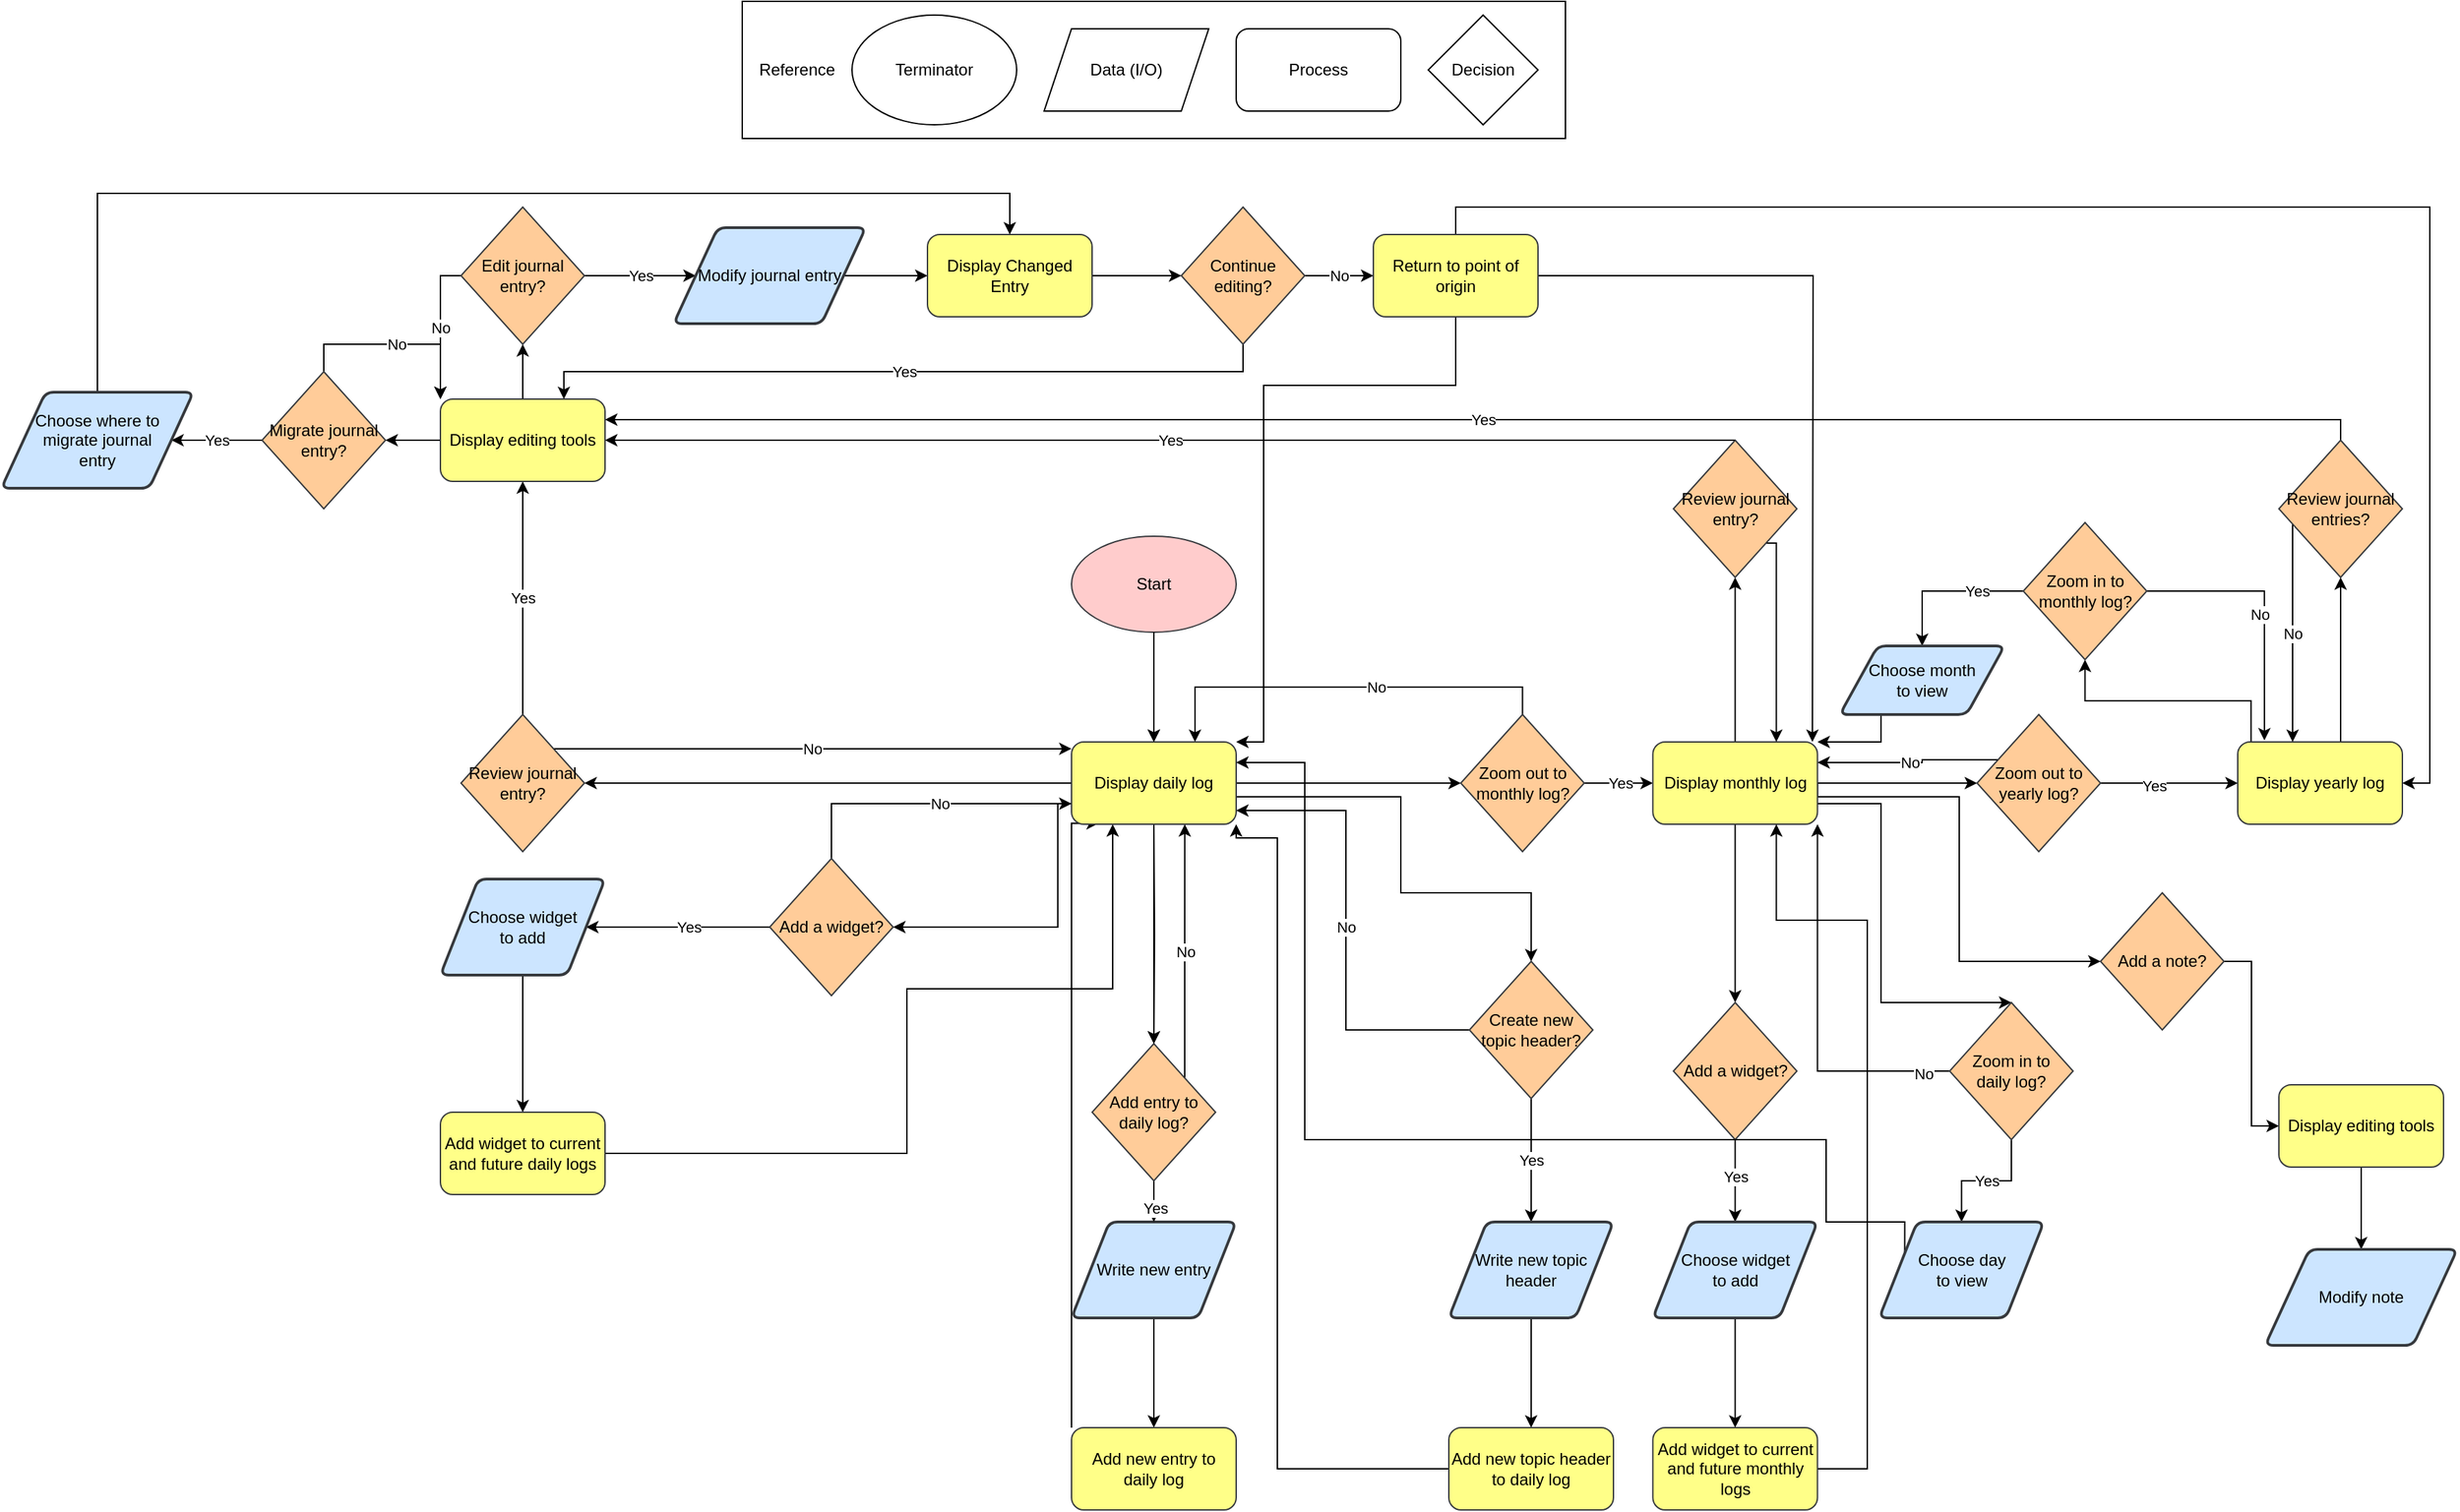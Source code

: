 <mxfile>
    <diagram id="12sIvoSmyxkxqzaTjJhF" name="Page-1">
        <mxGraphModel dx="1693" dy="1851" grid="1" gridSize="10" guides="1" tooltips="1" connect="1" arrows="1" fold="1" page="1" pageScale="1" pageWidth="850" pageHeight="1100" math="0" shadow="0">
            <root>
                <mxCell id="0"/>
                <mxCell id="1" parent="0"/>
                <mxCell id="xuF2Cl6RVwX-34ZgVzxi-31" style="edgeStyle=orthogonalEdgeStyle;rounded=0;orthogonalLoop=1;jettySize=auto;html=1;exitX=1;exitY=0.5;exitDx=0;exitDy=0;" edge="1" parent="1" source="29" target="xuF2Cl6RVwX-34ZgVzxi-30">
                    <mxGeometry relative="1" as="geometry"/>
                </mxCell>
                <mxCell id="18" value="" style="rounded=0;whiteSpace=wrap;html=1;" parent="1" vertex="1">
                    <mxGeometry x="20" y="-290" width="600" height="100" as="geometry"/>
                </mxCell>
                <mxCell id="7" value="Terminator" style="ellipse;whiteSpace=wrap;html=1;" parent="1" vertex="1">
                    <mxGeometry x="100" y="-280" width="120" height="80" as="geometry"/>
                </mxCell>
                <mxCell id="xuF2Cl6RVwX-34ZgVzxi-52" style="edgeStyle=orthogonalEdgeStyle;rounded=0;orthogonalLoop=1;jettySize=auto;html=1;exitX=0.5;exitY=1;exitDx=0;exitDy=0;entryX=0.5;entryY=0;entryDx=0;entryDy=0;" edge="1" parent="1" source="3" target="xuF2Cl6RVwX-34ZgVzxi-49">
                    <mxGeometry relative="1" as="geometry"/>
                </mxCell>
                <mxCell id="3" value="&lt;font color=&quot;#000000&quot;&gt;Write new entry&lt;/font&gt;" style="shape=parallelogram;html=1;strokeWidth=2;perimeter=parallelogramPerimeter;whiteSpace=wrap;rounded=1;arcSize=12;size=0.23;fillColor=#cce5ff;strokeColor=#36393d;" parent="1" vertex="1">
                    <mxGeometry x="260" y="600" width="120" height="70" as="geometry"/>
                </mxCell>
                <mxCell id="8" value="Decision" style="rhombus;whiteSpace=wrap;html=1;" parent="1" vertex="1">
                    <mxGeometry x="520" y="-280" width="80" height="80" as="geometry"/>
                </mxCell>
                <mxCell id="9" value="Data (I/O)" style="shape=parallelogram;perimeter=parallelogramPerimeter;whiteSpace=wrap;html=1;fixedSize=1;" parent="1" vertex="1">
                    <mxGeometry x="240" y="-270" width="120" height="60" as="geometry"/>
                </mxCell>
                <mxCell id="10" value="Process" style="rounded=1;whiteSpace=wrap;html=1;" parent="1" vertex="1">
                    <mxGeometry x="380" y="-270" width="120" height="60" as="geometry"/>
                </mxCell>
                <mxCell id="11" style="edgeStyle=orthogonalEdgeStyle;rounded=0;orthogonalLoop=1;jettySize=auto;html=1;" edge="1" parent="1" source="23">
                    <mxGeometry relative="1" as="geometry">
                        <mxPoint x="320" y="250" as="targetPoint"/>
                    </mxGeometry>
                </mxCell>
                <mxCell id="12" value="&lt;font color=&quot;#000000&quot;&gt;Start&lt;/font&gt;" style="ellipse;whiteSpace=wrap;html=1;fillColor=#ffcccc;strokeColor=#36393d;" parent="1" vertex="1">
                    <mxGeometry x="260" y="100" width="120" height="70" as="geometry"/>
                </mxCell>
                <mxCell id="16" style="edgeStyle=orthogonalEdgeStyle;rounded=0;orthogonalLoop=1;jettySize=auto;html=1;exitX=0.5;exitY=1;exitDx=0;exitDy=0;entryX=0.5;entryY=0;entryDx=0;entryDy=0;" edge="1" parent="1" target="15">
                    <mxGeometry relative="1" as="geometry">
                        <mxPoint x="320" y="310" as="sourcePoint"/>
                    </mxGeometry>
                </mxCell>
                <mxCell id="xuF2Cl6RVwX-34ZgVzxi-63" style="edgeStyle=orthogonalEdgeStyle;rounded=0;orthogonalLoop=1;jettySize=auto;html=1;exitX=0.5;exitY=1;exitDx=0;exitDy=0;" edge="1" parent="1" source="15" target="3">
                    <mxGeometry relative="1" as="geometry"/>
                </mxCell>
                <mxCell id="49" value="Yes&lt;br&gt;" style="edgeLabel;html=1;align=center;verticalAlign=middle;resizable=0;points=[];" vertex="1" connectable="0" parent="xuF2Cl6RVwX-34ZgVzxi-63">
                    <mxGeometry x="-0.222" y="1" relative="1" as="geometry">
                        <mxPoint as="offset"/>
                    </mxGeometry>
                </mxCell>
                <mxCell id="xuF2Cl6RVwX-34ZgVzxi-66" value="No" style="edgeStyle=orthogonalEdgeStyle;rounded=0;orthogonalLoop=1;jettySize=auto;html=1;exitX=1;exitY=0;exitDx=0;exitDy=0;entryX=0.688;entryY=1;entryDx=0;entryDy=0;entryPerimeter=0;" edge="1" parent="1" source="15" target="23">
                    <mxGeometry relative="1" as="geometry"/>
                </mxCell>
                <mxCell id="15" value="&lt;font color=&quot;#000000&quot;&gt;Add entry to daily log?&lt;/font&gt;" style="rhombus;whiteSpace=wrap;html=1;fillColor=#ffcc99;strokeColor=#36393d;" parent="1" vertex="1">
                    <mxGeometry x="275" y="470" width="90" height="100" as="geometry"/>
                </mxCell>
                <mxCell id="19" value="Reference" style="text;html=1;strokeColor=none;fillColor=none;align=center;verticalAlign=middle;whiteSpace=wrap;rounded=0;" parent="1" vertex="1">
                    <mxGeometry x="40" y="-250" width="40" height="20" as="geometry"/>
                </mxCell>
                <mxCell id="28" value="" style="edgeStyle=orthogonalEdgeStyle;rounded=0;orthogonalLoop=1;jettySize=auto;html=1;" edge="1" parent="1" source="23" target="25">
                    <mxGeometry relative="1" as="geometry"/>
                </mxCell>
                <mxCell id="b-VRX1F4L7UZpkkjik6f-28" style="edgeStyle=orthogonalEdgeStyle;rounded=0;orthogonalLoop=1;jettySize=auto;html=1;entryX=0.5;entryY=0;entryDx=0;entryDy=0;" edge="1" parent="1" target="24">
                    <mxGeometry relative="1" as="geometry">
                        <mxPoint x="380" y="290" as="sourcePoint"/>
                        <Array as="points">
                            <mxPoint x="500" y="290"/>
                            <mxPoint x="500" y="360"/>
                            <mxPoint x="595" y="360"/>
                        </Array>
                    </mxGeometry>
                </mxCell>
                <mxCell id="b-VRX1F4L7UZpkkjik6f-30" style="edgeStyle=orthogonalEdgeStyle;rounded=0;orthogonalLoop=1;jettySize=auto;html=1;exitX=0;exitY=0.75;exitDx=0;exitDy=0;entryX=1;entryY=0.5;entryDx=0;entryDy=0;" edge="1" parent="1" source="23" target="b-VRX1F4L7UZpkkjik6f-29">
                    <mxGeometry relative="1" as="geometry">
                        <Array as="points">
                            <mxPoint x="250" y="295"/>
                            <mxPoint x="250" y="385"/>
                        </Array>
                    </mxGeometry>
                </mxCell>
                <mxCell id="xuF2Cl6RVwX-34ZgVzxi-38" style="edgeStyle=orthogonalEdgeStyle;rounded=0;orthogonalLoop=1;jettySize=auto;html=1;exitX=0;exitY=0.5;exitDx=0;exitDy=0;entryX=1;entryY=0.5;entryDx=0;entryDy=0;" edge="1" parent="1" source="23" target="xuF2Cl6RVwX-34ZgVzxi-37">
                    <mxGeometry relative="1" as="geometry"/>
                </mxCell>
                <mxCell id="xuF2Cl6RVwX-34ZgVzxi-48" value="Yes" style="edgeStyle=orthogonalEdgeStyle;rounded=0;orthogonalLoop=1;jettySize=auto;html=1;exitX=0.5;exitY=1;exitDx=0;exitDy=0;entryX=0.5;entryY=0;entryDx=0;entryDy=0;" edge="1" parent="1" source="24" target="xuF2Cl6RVwX-34ZgVzxi-47">
                    <mxGeometry relative="1" as="geometry"/>
                </mxCell>
                <mxCell id="xuF2Cl6RVwX-34ZgVzxi-64" value="No" style="edgeStyle=orthogonalEdgeStyle;rounded=0;orthogonalLoop=1;jettySize=auto;html=1;exitX=0;exitY=0.5;exitDx=0;exitDy=0;" edge="1" parent="1" source="24">
                    <mxGeometry relative="1" as="geometry">
                        <Array as="points">
                            <mxPoint x="460" y="460"/>
                            <mxPoint x="460" y="300"/>
                        </Array>
                        <mxPoint x="380" y="300" as="targetPoint"/>
                    </mxGeometry>
                </mxCell>
                <mxCell id="24" value="&lt;font color=&quot;#000000&quot;&gt;Create new topic header?&lt;/font&gt;" style="rhombus;whiteSpace=wrap;html=1;fillColor=#ffcc99;strokeColor=#36393d;" vertex="1" parent="1">
                    <mxGeometry x="550" y="410" width="90" height="100" as="geometry"/>
                </mxCell>
                <mxCell id="30" style="edgeStyle=orthogonalEdgeStyle;rounded=0;orthogonalLoop=1;jettySize=auto;html=1;exitX=1;exitY=0.5;exitDx=0;exitDy=0;entryX=0;entryY=0.5;entryDx=0;entryDy=0;" edge="1" parent="1" source="25" target="29">
                    <mxGeometry relative="1" as="geometry"/>
                </mxCell>
                <mxCell id="31" value="Yes" style="edgeLabel;html=1;align=center;verticalAlign=middle;resizable=0;points=[];" connectable="0" vertex="1" parent="30">
                    <mxGeometry x="0.031" relative="1" as="geometry">
                        <mxPoint as="offset"/>
                    </mxGeometry>
                </mxCell>
                <mxCell id="32" style="edgeStyle=orthogonalEdgeStyle;rounded=0;orthogonalLoop=1;jettySize=auto;html=1;exitX=0.5;exitY=0;exitDx=0;exitDy=0;entryX=0.75;entryY=0;entryDx=0;entryDy=0;" edge="1" parent="1" source="25" target="23">
                    <mxGeometry relative="1" as="geometry"/>
                </mxCell>
                <mxCell id="33" value="No" style="edgeLabel;html=1;align=center;verticalAlign=middle;resizable=0;points=[];" connectable="0" vertex="1" parent="32">
                    <mxGeometry x="-0.161" relative="1" as="geometry">
                        <mxPoint x="-1" as="offset"/>
                    </mxGeometry>
                </mxCell>
                <mxCell id="25" value="&lt;font color=&quot;#000000&quot;&gt;Zoom out to monthly log?&lt;/font&gt;" style="rhombus;whiteSpace=wrap;html=1;fillColor=#ffcc99;strokeColor=#36393d;" vertex="1" parent="1">
                    <mxGeometry x="543.7" y="230" width="90" height="100" as="geometry"/>
                </mxCell>
                <mxCell id="38" style="edgeStyle=orthogonalEdgeStyle;rounded=0;orthogonalLoop=1;jettySize=auto;html=1;exitX=0;exitY=0.5;exitDx=0;exitDy=0;entryX=1;entryY=0.5;entryDx=0;entryDy=0;" edge="1" parent="1" source="b-VRX1F4L7UZpkkjik6f-29" target="36">
                    <mxGeometry relative="1" as="geometry"/>
                </mxCell>
                <mxCell id="39" value="Yes" style="edgeLabel;html=1;align=center;verticalAlign=middle;resizable=0;points=[];" connectable="0" vertex="1" parent="38">
                    <mxGeometry x="-0.11" relative="1" as="geometry">
                        <mxPoint as="offset"/>
                    </mxGeometry>
                </mxCell>
                <mxCell id="60" style="edgeStyle=orthogonalEdgeStyle;rounded=0;orthogonalLoop=1;jettySize=auto;html=1;exitX=0.5;exitY=0;exitDx=0;exitDy=0;entryX=0;entryY=0.75;entryDx=0;entryDy=0;" edge="1" parent="1" source="b-VRX1F4L7UZpkkjik6f-29" target="23">
                    <mxGeometry relative="1" as="geometry"/>
                </mxCell>
                <mxCell id="61" value="No" style="edgeLabel;html=1;align=center;verticalAlign=middle;resizable=0;points=[];" vertex="1" connectable="0" parent="60">
                    <mxGeometry x="0.103" relative="1" as="geometry">
                        <mxPoint as="offset"/>
                    </mxGeometry>
                </mxCell>
                <mxCell id="b-VRX1F4L7UZpkkjik6f-29" value="&lt;font color=&quot;#000000&quot;&gt;Add a widget?&lt;/font&gt;" style="rhombus;whiteSpace=wrap;html=1;fillColor=#ffcc99;strokeColor=#36393d;" vertex="1" parent="1">
                    <mxGeometry x="40" y="335" width="90" height="100" as="geometry"/>
                </mxCell>
                <mxCell id="xuF2Cl6RVwX-34ZgVzxi-42" style="edgeStyle=orthogonalEdgeStyle;rounded=0;orthogonalLoop=1;jettySize=auto;html=1;exitX=0.5;exitY=0;exitDx=0;exitDy=0;entryX=0.5;entryY=1;entryDx=0;entryDy=0;" edge="1" parent="1" source="29" target="xuF2Cl6RVwX-34ZgVzxi-40">
                    <mxGeometry relative="1" as="geometry"/>
                </mxCell>
                <mxCell id="47" style="edgeStyle=orthogonalEdgeStyle;rounded=0;orthogonalLoop=1;jettySize=auto;html=1;exitX=0.5;exitY=1;exitDx=0;exitDy=0;entryX=0.5;entryY=0;entryDx=0;entryDy=0;" edge="1" parent="1" source="29" target="35">
                    <mxGeometry relative="1" as="geometry">
                        <mxPoint x="744" y="380" as="targetPoint"/>
                    </mxGeometry>
                </mxCell>
                <mxCell id="65" style="edgeStyle=orthogonalEdgeStyle;rounded=0;orthogonalLoop=1;jettySize=auto;html=1;exitX=1;exitY=0.75;exitDx=0;exitDy=0;entryX=0.5;entryY=0;entryDx=0;entryDy=0;" edge="1" parent="1" source="29" target="62">
                    <mxGeometry relative="1" as="geometry">
                        <Array as="points">
                            <mxPoint x="850" y="295"/>
                            <mxPoint x="850" y="440"/>
                        </Array>
                    </mxGeometry>
                </mxCell>
                <mxCell id="96" style="edgeStyle=orthogonalEdgeStyle;rounded=0;orthogonalLoop=1;jettySize=auto;html=1;exitX=1;exitY=0.5;exitDx=0;exitDy=0;entryX=0;entryY=0.5;entryDx=0;entryDy=0;" edge="1" parent="1" source="29" target="83">
                    <mxGeometry relative="1" as="geometry">
                        <Array as="points">
                            <mxPoint x="804" y="290"/>
                            <mxPoint x="907" y="290"/>
                            <mxPoint x="907" y="410"/>
                        </Array>
                    </mxGeometry>
                </mxCell>
                <mxCell id="29" value="&lt;font color=&quot;#000000&quot;&gt;Display monthly log&lt;/font&gt;" style="rounded=1;whiteSpace=wrap;html=1;fillColor=#ffff88;strokeColor=#36393d;" vertex="1" parent="1">
                    <mxGeometry x="683.7" y="250" width="120" height="60" as="geometry"/>
                </mxCell>
                <mxCell id="xuF2Cl6RVwX-34ZgVzxi-35" style="edgeStyle=orthogonalEdgeStyle;rounded=0;orthogonalLoop=1;jettySize=auto;html=1;exitX=1;exitY=0.5;exitDx=0;exitDy=0;entryX=0;entryY=0.5;entryDx=0;entryDy=0;" edge="1" parent="1" source="xuF2Cl6RVwX-34ZgVzxi-30" target="xuF2Cl6RVwX-34ZgVzxi-34">
                    <mxGeometry relative="1" as="geometry"/>
                </mxCell>
                <mxCell id="e8EeTmzmB6OlvERt6XHt-45" value="Yes" style="edgeLabel;html=1;align=center;verticalAlign=middle;resizable=0;points=[];" connectable="0" vertex="1" parent="xuF2Cl6RVwX-34ZgVzxi-35">
                    <mxGeometry x="-0.222" y="-2" relative="1" as="geometry">
                        <mxPoint as="offset"/>
                    </mxGeometry>
                </mxCell>
                <mxCell id="34" value="No" style="edgeStyle=orthogonalEdgeStyle;rounded=0;orthogonalLoop=1;jettySize=auto;html=1;exitX=0.176;exitY=0.33;exitDx=0;exitDy=0;entryX=1;entryY=0.25;entryDx=0;entryDy=0;exitPerimeter=0;" edge="1" parent="1" source="xuF2Cl6RVwX-34ZgVzxi-30" target="29">
                    <mxGeometry relative="1" as="geometry">
                        <Array as="points">
                            <mxPoint x="880" y="265"/>
                        </Array>
                    </mxGeometry>
                </mxCell>
                <mxCell id="xuF2Cl6RVwX-34ZgVzxi-30" value="&lt;font color=&quot;#000000&quot;&gt;Zoom out to yearly log?&lt;/font&gt;" style="rhombus;whiteSpace=wrap;html=1;fillColor=#ffcc99;strokeColor=#36393d;" vertex="1" parent="1">
                    <mxGeometry x="920.0" y="230" width="90" height="100" as="geometry"/>
                </mxCell>
                <mxCell id="xuF2Cl6RVwX-34ZgVzxi-44" style="edgeStyle=orthogonalEdgeStyle;rounded=0;orthogonalLoop=1;jettySize=auto;html=1;entryX=0.5;entryY=1;entryDx=0;entryDy=0;" edge="1" parent="1" target="xuF2Cl6RVwX-34ZgVzxi-43">
                    <mxGeometry relative="1" as="geometry">
                        <Array as="points">
                            <mxPoint x="1185" y="250"/>
                        </Array>
                        <mxPoint x="1185" y="220" as="sourcePoint"/>
                    </mxGeometry>
                </mxCell>
                <mxCell id="75" style="edgeStyle=orthogonalEdgeStyle;rounded=0;orthogonalLoop=1;jettySize=auto;html=1;exitX=0.081;exitY=-0.008;exitDx=0;exitDy=0;entryX=0.5;entryY=1;entryDx=0;entryDy=0;exitPerimeter=0;" edge="1" parent="1" source="xuF2Cl6RVwX-34ZgVzxi-34" target="63">
                    <mxGeometry relative="1" as="geometry">
                        <Array as="points">
                            <mxPoint x="1120" y="220"/>
                            <mxPoint x="999" y="220"/>
                        </Array>
                    </mxGeometry>
                </mxCell>
                <mxCell id="xuF2Cl6RVwX-34ZgVzxi-34" value="&lt;font color=&quot;#000000&quot;&gt;Display yearly log&lt;/font&gt;" style="rounded=1;whiteSpace=wrap;html=1;fillColor=#ffff88;strokeColor=#36393d;" vertex="1" parent="1">
                    <mxGeometry x="1110" y="250" width="120" height="60" as="geometry"/>
                </mxCell>
                <mxCell id="e8EeTmzmB6OlvERt6XHt-55" value="No" style="edgeStyle=orthogonalEdgeStyle;rounded=0;orthogonalLoop=1;jettySize=auto;html=1;exitX=1;exitY=0;exitDx=0;exitDy=0;entryX=0;entryY=0.083;entryDx=0;entryDy=0;entryPerimeter=0;" edge="1" parent="1" source="xuF2Cl6RVwX-34ZgVzxi-37" target="23">
                    <mxGeometry relative="1" as="geometry">
                        <mxPoint x="250" y="255" as="targetPoint"/>
                    </mxGeometry>
                </mxCell>
                <mxCell id="xuF2Cl6RVwX-34ZgVzxi-72" value="Yes" style="edgeStyle=orthogonalEdgeStyle;rounded=0;orthogonalLoop=1;jettySize=auto;html=1;exitX=0.5;exitY=0;exitDx=0;exitDy=0;" edge="1" parent="1" source="xuF2Cl6RVwX-34ZgVzxi-37" target="xuF2Cl6RVwX-34ZgVzxi-70">
                    <mxGeometry relative="1" as="geometry">
                        <Array as="points">
                            <mxPoint x="-140" y="230"/>
                        </Array>
                    </mxGeometry>
                </mxCell>
                <mxCell id="xuF2Cl6RVwX-34ZgVzxi-37" value="&lt;font color=&quot;#000000&quot;&gt;Review journal entry?&lt;/font&gt;" style="rhombus;whiteSpace=wrap;html=1;fillColor=#ffcc99;strokeColor=#36393d;" vertex="1" parent="1">
                    <mxGeometry x="-185" y="230" width="90" height="100" as="geometry"/>
                </mxCell>
                <mxCell id="51" style="edgeStyle=orthogonalEdgeStyle;rounded=0;orthogonalLoop=1;jettySize=auto;html=1;exitX=0.5;exitY=1;exitDx=0;exitDy=0;entryX=0.5;entryY=0;entryDx=0;entryDy=0;" edge="1" parent="1" source="35" target="48">
                    <mxGeometry relative="1" as="geometry"/>
                </mxCell>
                <mxCell id="52" value="Yes" style="edgeLabel;html=1;align=center;verticalAlign=middle;resizable=0;points=[];" connectable="0" vertex="1" parent="51">
                    <mxGeometry x="-0.1" relative="1" as="geometry">
                        <mxPoint as="offset"/>
                    </mxGeometry>
                </mxCell>
                <mxCell id="35" value="&lt;font color=&quot;#000000&quot;&gt;Add a widget?&lt;/font&gt;" style="rhombus;whiteSpace=wrap;html=1;fillColor=#ffcc99;strokeColor=#36393d;" vertex="1" parent="1">
                    <mxGeometry x="698.7" y="440" width="90" height="100" as="geometry"/>
                </mxCell>
                <mxCell id="xuF2Cl6RVwX-34ZgVzxi-67" value="Yes" style="edgeStyle=orthogonalEdgeStyle;rounded=0;orthogonalLoop=1;jettySize=auto;html=1;exitX=0.5;exitY=0;exitDx=0;exitDy=0;entryX=1;entryY=0.5;entryDx=0;entryDy=0;" edge="1" parent="1" source="xuF2Cl6RVwX-34ZgVzxi-40" target="xuF2Cl6RVwX-34ZgVzxi-70">
                    <mxGeometry relative="1" as="geometry">
                        <mxPoint x="-140" y="149.824" as="targetPoint"/>
                        <Array as="points">
                            <mxPoint x="320" y="30"/>
                            <mxPoint x="320" y="30"/>
                        </Array>
                    </mxGeometry>
                </mxCell>
                <mxCell id="xuF2Cl6RVwX-34ZgVzxi-46" value="No" style="edgeStyle=orthogonalEdgeStyle;rounded=0;orthogonalLoop=1;jettySize=auto;html=1;" edge="1" parent="1" source="xuF2Cl6RVwX-34ZgVzxi-43">
                    <mxGeometry relative="1" as="geometry">
                        <mxPoint x="1150" y="250" as="targetPoint"/>
                        <Array as="points">
                            <mxPoint x="1150" y="80"/>
                        </Array>
                    </mxGeometry>
                </mxCell>
                <mxCell id="xuF2Cl6RVwX-34ZgVzxi-69" value="Yes" style="edgeStyle=orthogonalEdgeStyle;rounded=0;orthogonalLoop=1;jettySize=auto;html=1;entryX=1;entryY=0.25;entryDx=0;entryDy=0;exitX=0.5;exitY=0;exitDx=0;exitDy=0;" edge="1" parent="1" source="xuF2Cl6RVwX-34ZgVzxi-43" target="xuF2Cl6RVwX-34ZgVzxi-70">
                    <mxGeometry relative="1" as="geometry">
                        <mxPoint y="130" as="targetPoint"/>
                        <Array as="points">
                            <mxPoint x="1185" y="15"/>
                        </Array>
                        <mxPoint x="800" y="20" as="sourcePoint"/>
                    </mxGeometry>
                </mxCell>
                <mxCell id="xuF2Cl6RVwX-34ZgVzxi-43" value="&lt;font color=&quot;#000000&quot;&gt;Review journal entries?&lt;/font&gt;" style="rhombus;whiteSpace=wrap;html=1;fillColor=#ffcc99;strokeColor=#36393d;" vertex="1" parent="1">
                    <mxGeometry x="1140" y="30" width="90" height="100" as="geometry"/>
                </mxCell>
                <mxCell id="42" style="edgeStyle=orthogonalEdgeStyle;rounded=0;orthogonalLoop=1;jettySize=auto;html=1;exitX=0.5;exitY=1;exitDx=0;exitDy=0;entryX=0.5;entryY=0;entryDx=0;entryDy=0;" edge="1" parent="1" source="36" target="41">
                    <mxGeometry relative="1" as="geometry"/>
                </mxCell>
                <mxCell id="36" value="&lt;font color=&quot;#000000&quot;&gt;Choose widget&lt;br&gt;to add&lt;/font&gt;" style="shape=parallelogram;html=1;strokeWidth=2;perimeter=parallelogramPerimeter;whiteSpace=wrap;rounded=1;arcSize=12;size=0.23;fillColor=#cce5ff;strokeColor=#36393d;" vertex="1" parent="1">
                    <mxGeometry x="-200" y="350" width="120" height="70" as="geometry"/>
                </mxCell>
                <mxCell id="xuF2Cl6RVwX-34ZgVzxi-51" style="edgeStyle=orthogonalEdgeStyle;rounded=0;orthogonalLoop=1;jettySize=auto;html=1;exitX=0.5;exitY=1;exitDx=0;exitDy=0;entryX=0.5;entryY=0;entryDx=0;entryDy=0;" edge="1" parent="1" source="xuF2Cl6RVwX-34ZgVzxi-47" target="xuF2Cl6RVwX-34ZgVzxi-50">
                    <mxGeometry relative="1" as="geometry"/>
                </mxCell>
                <mxCell id="xuF2Cl6RVwX-34ZgVzxi-47" value="&lt;font color=&quot;#000000&quot;&gt;Write new topic header&lt;/font&gt;" style="shape=parallelogram;html=1;strokeWidth=2;perimeter=parallelogramPerimeter;whiteSpace=wrap;rounded=1;arcSize=12;size=0.23;fillColor=#cce5ff;strokeColor=#36393d;" vertex="1" parent="1">
                    <mxGeometry x="535" y="600" width="120" height="70" as="geometry"/>
                </mxCell>
                <mxCell id="e8EeTmzmB6OlvERt6XHt-99" style="edgeStyle=orthogonalEdgeStyle;rounded=0;orthogonalLoop=1;jettySize=auto;html=1;exitX=0;exitY=0;exitDx=0;exitDy=0;entryX=0.166;entryY=0.989;entryDx=0;entryDy=0;entryPerimeter=0;" edge="1" parent="1" source="xuF2Cl6RVwX-34ZgVzxi-49" target="23">
                    <mxGeometry relative="1" as="geometry">
                        <Array as="points">
                            <mxPoint x="260" y="309"/>
                        </Array>
                    </mxGeometry>
                </mxCell>
                <mxCell id="xuF2Cl6RVwX-34ZgVzxi-49" value="&lt;font color=&quot;#000000&quot;&gt;Add new entry to daily log&lt;/font&gt;" style="rounded=1;whiteSpace=wrap;html=1;fillColor=#ffff88;strokeColor=#36393d;" vertex="1" parent="1">
                    <mxGeometry x="260" y="750" width="120" height="60" as="geometry"/>
                </mxCell>
                <mxCell id="xuF2Cl6RVwX-34ZgVzxi-57" style="edgeStyle=orthogonalEdgeStyle;rounded=0;orthogonalLoop=1;jettySize=auto;html=1;exitX=0;exitY=0.5;exitDx=0;exitDy=0;entryX=1;entryY=1;entryDx=0;entryDy=0;" edge="1" parent="1" source="xuF2Cl6RVwX-34ZgVzxi-50" target="23">
                    <mxGeometry relative="1" as="geometry">
                        <Array as="points">
                            <mxPoint x="410" y="780"/>
                            <mxPoint x="410" y="320"/>
                            <mxPoint x="380" y="320"/>
                        </Array>
                    </mxGeometry>
                </mxCell>
                <mxCell id="xuF2Cl6RVwX-34ZgVzxi-50" value="&lt;font color=&quot;#000000&quot;&gt;Add new topic header to daily log&lt;/font&gt;" style="rounded=1;whiteSpace=wrap;html=1;fillColor=#ffff88;strokeColor=#36393d;" vertex="1" parent="1">
                    <mxGeometry x="535" y="750" width="120" height="60" as="geometry"/>
                </mxCell>
                <mxCell id="44" style="edgeStyle=orthogonalEdgeStyle;rounded=0;orthogonalLoop=1;jettySize=auto;html=1;entryX=0.25;entryY=1;entryDx=0;entryDy=0;exitX=1;exitY=0.5;exitDx=0;exitDy=0;" edge="1" parent="1" source="41" target="23">
                    <mxGeometry relative="1" as="geometry">
                        <Array as="points">
                            <mxPoint x="140" y="550"/>
                            <mxPoint x="140" y="430"/>
                            <mxPoint x="290" y="430"/>
                        </Array>
                        <mxPoint y="550" as="sourcePoint"/>
                    </mxGeometry>
                </mxCell>
                <mxCell id="41" value="&lt;font color=&quot;#000000&quot;&gt;Add widget to current and future daily logs&lt;/font&gt;" style="rounded=1;whiteSpace=wrap;html=1;fillColor=#ffff88;strokeColor=#36393d;" vertex="1" parent="1">
                    <mxGeometry x="-200" y="520" width="120" height="60" as="geometry"/>
                </mxCell>
                <mxCell id="xuF2Cl6RVwX-34ZgVzxi-61" style="edgeStyle=orthogonalEdgeStyle;rounded=0;orthogonalLoop=1;jettySize=auto;html=1;exitX=0.5;exitY=1;exitDx=0;exitDy=0;" edge="1" parent="1" source="23" target="15">
                    <mxGeometry relative="1" as="geometry"/>
                </mxCell>
                <mxCell id="23" value="&lt;font color=&quot;#000000&quot;&gt;Display daily log&lt;/font&gt;" style="rounded=1;whiteSpace=wrap;html=1;fillColor=#ffff88;strokeColor=#36393d;" vertex="1" parent="1">
                    <mxGeometry x="260" y="250" width="120" height="60" as="geometry"/>
                </mxCell>
                <mxCell id="xuF2Cl6RVwX-34ZgVzxi-55" style="edgeStyle=orthogonalEdgeStyle;rounded=0;orthogonalLoop=1;jettySize=auto;html=1;" edge="1" parent="1" source="12" target="23">
                    <mxGeometry relative="1" as="geometry">
                        <mxPoint x="320" y="250" as="targetPoint"/>
                        <mxPoint x="320" y="130" as="sourcePoint"/>
                    </mxGeometry>
                </mxCell>
                <mxCell id="54" style="edgeStyle=orthogonalEdgeStyle;rounded=0;orthogonalLoop=1;jettySize=auto;html=1;exitX=0.5;exitY=1;exitDx=0;exitDy=0;entryX=0.5;entryY=0;entryDx=0;entryDy=0;" edge="1" parent="1" source="48" target="53">
                    <mxGeometry relative="1" as="geometry"/>
                </mxCell>
                <mxCell id="48" value="&lt;font color=&quot;#000000&quot;&gt;Choose widget&lt;br&gt;to add&lt;/font&gt;" style="shape=parallelogram;html=1;strokeWidth=2;perimeter=parallelogramPerimeter;whiteSpace=wrap;rounded=1;arcSize=12;size=0.23;fillColor=#cce5ff;strokeColor=#36393d;" vertex="1" parent="1">
                    <mxGeometry x="683.7" y="600" width="120" height="70" as="geometry"/>
                </mxCell>
                <mxCell id="56" style="edgeStyle=orthogonalEdgeStyle;rounded=0;orthogonalLoop=1;jettySize=auto;html=1;exitX=1;exitY=0.5;exitDx=0;exitDy=0;entryX=0.75;entryY=1;entryDx=0;entryDy=0;" edge="1" parent="1" source="53" target="29">
                    <mxGeometry relative="1" as="geometry">
                        <Array as="points">
                            <mxPoint x="840" y="780"/>
                            <mxPoint x="840" y="380"/>
                            <mxPoint x="774" y="380"/>
                        </Array>
                    </mxGeometry>
                </mxCell>
                <mxCell id="53" value="&lt;font color=&quot;#000000&quot;&gt;Add widget to current and future monthly logs&lt;/font&gt;" style="rounded=1;whiteSpace=wrap;html=1;fillColor=#ffff88;strokeColor=#36393d;" vertex="1" parent="1">
                    <mxGeometry x="683.7" y="750" width="120" height="60" as="geometry"/>
                </mxCell>
                <mxCell id="xuF2Cl6RVwX-34ZgVzxi-74" style="edgeStyle=orthogonalEdgeStyle;rounded=0;orthogonalLoop=1;jettySize=auto;html=1;exitX=0.5;exitY=0;exitDx=0;exitDy=0;" edge="1" parent="1" source="xuF2Cl6RVwX-34ZgVzxi-70" target="xuF2Cl6RVwX-34ZgVzxi-73">
                    <mxGeometry relative="1" as="geometry"/>
                </mxCell>
                <mxCell id="xuF2Cl6RVwX-34ZgVzxi-85" style="edgeStyle=orthogonalEdgeStyle;rounded=0;orthogonalLoop=1;jettySize=auto;html=1;exitX=0;exitY=0.5;exitDx=0;exitDy=0;entryX=1;entryY=0.5;entryDx=0;entryDy=0;" edge="1" parent="1" source="xuF2Cl6RVwX-34ZgVzxi-70" target="xuF2Cl6RVwX-34ZgVzxi-83">
                    <mxGeometry relative="1" as="geometry"/>
                </mxCell>
                <mxCell id="xuF2Cl6RVwX-34ZgVzxi-70" value="&lt;font color=&quot;#000000&quot;&gt;Display editing tools&lt;/font&gt;" style="rounded=1;whiteSpace=wrap;html=1;fillColor=#ffff88;strokeColor=#36393d;" vertex="1" parent="1">
                    <mxGeometry x="-200" width="120" height="60" as="geometry"/>
                </mxCell>
                <mxCell id="xuF2Cl6RVwX-34ZgVzxi-101" style="edgeStyle=orthogonalEdgeStyle;rounded=0;orthogonalLoop=1;jettySize=auto;html=1;exitX=1;exitY=1;exitDx=0;exitDy=0;entryX=0.75;entryY=0;entryDx=0;entryDy=0;" edge="1" parent="1" source="xuF2Cl6RVwX-34ZgVzxi-40" target="29">
                    <mxGeometry relative="1" as="geometry">
                        <mxPoint x="766.118" y="240" as="targetPoint"/>
                        <Array as="points">
                            <mxPoint x="774" y="105"/>
                        </Array>
                    </mxGeometry>
                </mxCell>
                <mxCell id="xuF2Cl6RVwX-34ZgVzxi-40" value="&lt;font color=&quot;#000000&quot;&gt;Review journal entry?&lt;/font&gt;" style="rhombus;whiteSpace=wrap;html=1;fillColor=#ffcc99;strokeColor=#36393d;" vertex="1" parent="1">
                    <mxGeometry x="698.7" y="30" width="90" height="100" as="geometry"/>
                </mxCell>
                <mxCell id="xuF2Cl6RVwX-34ZgVzxi-77" value="Yes" style="edgeStyle=orthogonalEdgeStyle;rounded=0;orthogonalLoop=1;jettySize=auto;html=1;exitX=1;exitY=0.5;exitDx=0;exitDy=0;entryX=0;entryY=0.5;entryDx=0;entryDy=0;" edge="1" parent="1" source="xuF2Cl6RVwX-34ZgVzxi-73" target="xuF2Cl6RVwX-34ZgVzxi-75">
                    <mxGeometry relative="1" as="geometry"/>
                </mxCell>
                <mxCell id="xuF2Cl6RVwX-34ZgVzxi-82" value="No" style="edgeStyle=orthogonalEdgeStyle;rounded=0;orthogonalLoop=1;jettySize=auto;html=1;exitX=0;exitY=0.5;exitDx=0;exitDy=0;entryX=0;entryY=0;entryDx=0;entryDy=0;" edge="1" parent="1" source="xuF2Cl6RVwX-34ZgVzxi-73" target="xuF2Cl6RVwX-34ZgVzxi-70">
                    <mxGeometry relative="1" as="geometry">
                        <Array as="points">
                            <mxPoint x="-200" y="-90"/>
                        </Array>
                    </mxGeometry>
                </mxCell>
                <mxCell id="xuF2Cl6RVwX-34ZgVzxi-73" value="&lt;font color=&quot;#000000&quot;&gt;Edit journal entry?&lt;/font&gt;" style="rhombus;whiteSpace=wrap;html=1;fillColor=#ffcc99;strokeColor=#36393d;" vertex="1" parent="1">
                    <mxGeometry x="-185" y="-140" width="90" height="100" as="geometry"/>
                </mxCell>
                <mxCell id="78" style="edgeStyle=orthogonalEdgeStyle;rounded=0;orthogonalLoop=1;jettySize=auto;html=1;exitX=0;exitY=0.5;exitDx=0;exitDy=0;entryX=1;entryY=1;entryDx=0;entryDy=0;" edge="1" parent="1" source="62" target="29">
                    <mxGeometry relative="1" as="geometry"/>
                </mxCell>
                <mxCell id="82" value="No" style="edgeLabel;html=1;align=center;verticalAlign=middle;resizable=0;points=[];" connectable="0" vertex="1" parent="78">
                    <mxGeometry x="-0.858" y="2" relative="1" as="geometry">
                        <mxPoint as="offset"/>
                    </mxGeometry>
                </mxCell>
                <mxCell id="92" value="Yes" style="edgeStyle=orthogonalEdgeStyle;rounded=0;orthogonalLoop=1;jettySize=auto;html=1;exitX=0.5;exitY=1;exitDx=0;exitDy=0;entryX=0.5;entryY=0;entryDx=0;entryDy=0;" edge="1" parent="1" source="62" target="91">
                    <mxGeometry relative="1" as="geometry"/>
                </mxCell>
                <mxCell id="62" value="&lt;font color=&quot;#000000&quot;&gt;Zoom in to&lt;br&gt;daily log?&lt;/font&gt;" style="rhombus;whiteSpace=wrap;html=1;fillColor=#ffcc99;strokeColor=#36393d;" vertex="1" parent="1">
                    <mxGeometry x="900" y="440" width="90" height="100" as="geometry"/>
                </mxCell>
                <mxCell id="71" style="edgeStyle=orthogonalEdgeStyle;rounded=0;orthogonalLoop=1;jettySize=auto;html=1;exitX=1;exitY=0.5;exitDx=0;exitDy=0;entryX=0.162;entryY=-0.019;entryDx=0;entryDy=0;entryPerimeter=0;" edge="1" parent="1" source="63" target="xuF2Cl6RVwX-34ZgVzxi-34">
                    <mxGeometry relative="1" as="geometry"/>
                </mxCell>
                <mxCell id="73" value="No" style="edgeLabel;html=1;align=center;verticalAlign=middle;resizable=0;points=[];" connectable="0" vertex="1" parent="71">
                    <mxGeometry x="0.048" y="-4" relative="1" as="geometry">
                        <mxPoint as="offset"/>
                    </mxGeometry>
                </mxCell>
                <mxCell id="77" style="edgeStyle=orthogonalEdgeStyle;rounded=0;orthogonalLoop=1;jettySize=auto;html=1;exitX=0;exitY=0.5;exitDx=0;exitDy=0;entryX=0.5;entryY=0;entryDx=0;entryDy=0;" edge="1" parent="1" source="63" target="94">
                    <mxGeometry relative="1" as="geometry">
                        <Array as="points">
                            <mxPoint x="880" y="140"/>
                        </Array>
                    </mxGeometry>
                </mxCell>
                <mxCell id="81" value="Yes" style="edgeLabel;html=1;align=center;verticalAlign=middle;resizable=0;points=[];" connectable="0" vertex="1" parent="77">
                    <mxGeometry x="-0.437" y="-5" relative="1" as="geometry">
                        <mxPoint x="-1.75" y="5" as="offset"/>
                    </mxGeometry>
                </mxCell>
                <mxCell id="63" value="&lt;font color=&quot;#000000&quot;&gt;Zoom in to monthly log?&lt;/font&gt;" style="rhombus;whiteSpace=wrap;html=1;fillColor=#ffcc99;strokeColor=#36393d;" vertex="1" parent="1">
                    <mxGeometry x="953.7" y="90" width="90" height="100" as="geometry"/>
                </mxCell>
                <mxCell id="xuF2Cl6RVwX-34ZgVzxi-80" style="edgeStyle=orthogonalEdgeStyle;rounded=0;orthogonalLoop=1;jettySize=auto;html=1;exitX=1;exitY=0.5;exitDx=0;exitDy=0;entryX=0;entryY=0.5;entryDx=0;entryDy=0;" edge="1" parent="1" source="xuF2Cl6RVwX-34ZgVzxi-75" target="xuF2Cl6RVwX-34ZgVzxi-79">
                    <mxGeometry relative="1" as="geometry"/>
                </mxCell>
                <mxCell id="xuF2Cl6RVwX-34ZgVzxi-75" value="&lt;font color=&quot;#000000&quot;&gt;Modify journal entry&lt;/font&gt;" style="shape=parallelogram;html=1;strokeWidth=2;perimeter=parallelogramPerimeter;whiteSpace=wrap;rounded=1;arcSize=12;size=0.23;fillColor=#cce5ff;strokeColor=#36393d;" vertex="1" parent="1">
                    <mxGeometry x="-30" y="-125" width="140" height="70" as="geometry"/>
                </mxCell>
                <mxCell id="xuF2Cl6RVwX-34ZgVzxi-93" style="edgeStyle=orthogonalEdgeStyle;rounded=0;orthogonalLoop=1;jettySize=auto;html=1;exitX=1;exitY=0.5;exitDx=0;exitDy=0;entryX=0;entryY=0.5;entryDx=0;entryDy=0;" edge="1" parent="1" source="xuF2Cl6RVwX-34ZgVzxi-79" target="xuF2Cl6RVwX-34ZgVzxi-91">
                    <mxGeometry relative="1" as="geometry"/>
                </mxCell>
                <mxCell id="xuF2Cl6RVwX-34ZgVzxi-79" value="&lt;font color=&quot;#000000&quot;&gt;Display Changed Entry&lt;/font&gt;" style="rounded=1;whiteSpace=wrap;html=1;fillColor=#ffff88;strokeColor=#36393d;" vertex="1" parent="1">
                    <mxGeometry x="155" y="-120" width="120" height="60" as="geometry"/>
                </mxCell>
                <mxCell id="xuF2Cl6RVwX-34ZgVzxi-84" value="No" style="edgeStyle=orthogonalEdgeStyle;rounded=0;orthogonalLoop=1;jettySize=auto;html=1;exitX=0.5;exitY=0;exitDx=0;exitDy=0;entryX=0;entryY=0;entryDx=0;entryDy=0;" edge="1" parent="1" source="xuF2Cl6RVwX-34ZgVzxi-83" target="xuF2Cl6RVwX-34ZgVzxi-70">
                    <mxGeometry relative="1" as="geometry"/>
                </mxCell>
                <mxCell id="xuF2Cl6RVwX-34ZgVzxi-89" value="Yes" style="edgeStyle=orthogonalEdgeStyle;rounded=0;orthogonalLoop=1;jettySize=auto;html=1;exitX=0;exitY=0.5;exitDx=0;exitDy=0;entryX=1;entryY=0.5;entryDx=0;entryDy=0;" edge="1" parent="1" source="xuF2Cl6RVwX-34ZgVzxi-83" target="xuF2Cl6RVwX-34ZgVzxi-88">
                    <mxGeometry relative="1" as="geometry"/>
                </mxCell>
                <mxCell id="xuF2Cl6RVwX-34ZgVzxi-83" value="&lt;font color=&quot;#000000&quot;&gt;Migrate journal entry?&lt;/font&gt;" style="rhombus;whiteSpace=wrap;html=1;fillColor=#ffcc99;strokeColor=#36393d;" vertex="1" parent="1">
                    <mxGeometry x="-330" y="-20" width="90" height="100" as="geometry"/>
                </mxCell>
                <mxCell id="97" style="edgeStyle=orthogonalEdgeStyle;rounded=0;orthogonalLoop=1;jettySize=auto;html=1;exitX=1;exitY=0.5;exitDx=0;exitDy=0;entryX=0;entryY=0.5;entryDx=0;entryDy=0;" edge="1" parent="1" source="83" target="87">
                    <mxGeometry relative="1" as="geometry"/>
                </mxCell>
                <mxCell id="83" value="&lt;font color=&quot;#000000&quot;&gt;Add a note?&lt;/font&gt;" style="rhombus;whiteSpace=wrap;html=1;fillColor=#ffcc99;strokeColor=#36393d;" vertex="1" parent="1">
                    <mxGeometry x="1010" y="360" width="90" height="100" as="geometry"/>
                </mxCell>
                <mxCell id="xuF2Cl6RVwX-34ZgVzxi-90" style="edgeStyle=orthogonalEdgeStyle;rounded=0;orthogonalLoop=1;jettySize=auto;html=1;exitX=0.5;exitY=0;exitDx=0;exitDy=0;entryX=0.5;entryY=0;entryDx=0;entryDy=0;" edge="1" parent="1" source="xuF2Cl6RVwX-34ZgVzxi-88" target="xuF2Cl6RVwX-34ZgVzxi-79">
                    <mxGeometry relative="1" as="geometry">
                        <mxPoint x="-450.353" y="-170" as="targetPoint"/>
                        <Array as="points">
                            <mxPoint x="-450" y="-150"/>
                            <mxPoint x="215" y="-150"/>
                        </Array>
                    </mxGeometry>
                </mxCell>
                <mxCell id="xuF2Cl6RVwX-34ZgVzxi-88" value="&lt;font color=&quot;#000000&quot;&gt;Choose where to &lt;br&gt;migrate journal &lt;br&gt;entry&lt;/font&gt;" style="shape=parallelogram;html=1;strokeWidth=2;perimeter=parallelogramPerimeter;whiteSpace=wrap;rounded=1;arcSize=12;size=0.23;fillColor=#cce5ff;strokeColor=#36393d;" vertex="1" parent="1">
                    <mxGeometry x="-520" y="-5" width="140" height="70" as="geometry"/>
                </mxCell>
                <mxCell id="99" style="edgeStyle=orthogonalEdgeStyle;rounded=0;orthogonalLoop=1;jettySize=auto;html=1;exitX=0.5;exitY=1;exitDx=0;exitDy=0;entryX=0.5;entryY=0;entryDx=0;entryDy=0;" edge="1" parent="1" source="87" target="98">
                    <mxGeometry relative="1" as="geometry"/>
                </mxCell>
                <mxCell id="87" value="&lt;font color=&quot;#000000&quot;&gt;Display editing tools&lt;/font&gt;" style="rounded=1;whiteSpace=wrap;html=1;fillColor=#ffff88;strokeColor=#36393d;" vertex="1" parent="1">
                    <mxGeometry x="1140" y="500" width="120" height="60" as="geometry"/>
                </mxCell>
                <mxCell id="93" style="edgeStyle=orthogonalEdgeStyle;rounded=0;orthogonalLoop=1;jettySize=auto;html=1;exitX=0;exitY=0.25;exitDx=0;exitDy=0;entryX=1;entryY=0.25;entryDx=0;entryDy=0;" edge="1" parent="1" source="91" target="23">
                    <mxGeometry relative="1" as="geometry">
                        <Array as="points">
                            <mxPoint x="867" y="600"/>
                            <mxPoint x="810" y="600"/>
                            <mxPoint x="810" y="540"/>
                            <mxPoint x="430" y="540"/>
                            <mxPoint x="430" y="265"/>
                        </Array>
                    </mxGeometry>
                </mxCell>
                <mxCell id="91" value="&lt;font color=&quot;#000000&quot;&gt;Choose day&lt;br&gt;to view&lt;/font&gt;" style="shape=parallelogram;html=1;strokeWidth=2;perimeter=parallelogramPerimeter;whiteSpace=wrap;rounded=1;arcSize=12;size=0.23;fillColor=#cce5ff;strokeColor=#36393d;" vertex="1" parent="1">
                    <mxGeometry x="848.7" y="600" width="120" height="70" as="geometry"/>
                </mxCell>
                <mxCell id="xuF2Cl6RVwX-34ZgVzxi-94" value="Yes" style="edgeStyle=orthogonalEdgeStyle;rounded=0;orthogonalLoop=1;jettySize=auto;html=1;exitX=0.5;exitY=1;exitDx=0;exitDy=0;entryX=0.75;entryY=0;entryDx=0;entryDy=0;" edge="1" parent="1" source="xuF2Cl6RVwX-34ZgVzxi-91" target="xuF2Cl6RVwX-34ZgVzxi-70">
                    <mxGeometry relative="1" as="geometry"/>
                </mxCell>
                <mxCell id="xuF2Cl6RVwX-34ZgVzxi-97" value="No" style="edgeStyle=orthogonalEdgeStyle;rounded=0;orthogonalLoop=1;jettySize=auto;html=1;exitX=1;exitY=0.5;exitDx=0;exitDy=0;entryX=0;entryY=0.5;entryDx=0;entryDy=0;" edge="1" parent="1" source="xuF2Cl6RVwX-34ZgVzxi-91" target="xuF2Cl6RVwX-34ZgVzxi-96">
                    <mxGeometry relative="1" as="geometry"/>
                </mxCell>
                <mxCell id="xuF2Cl6RVwX-34ZgVzxi-91" value="&lt;font color=&quot;#000000&quot;&gt;Continue editing?&lt;/font&gt;" style="rhombus;whiteSpace=wrap;html=1;fillColor=#ffcc99;strokeColor=#36393d;" vertex="1" parent="1">
                    <mxGeometry x="340" y="-140" width="90" height="100" as="geometry"/>
                </mxCell>
                <mxCell id="xuF2Cl6RVwX-34ZgVzxi-98" style="edgeStyle=orthogonalEdgeStyle;rounded=0;orthogonalLoop=1;jettySize=auto;html=1;exitX=0.5;exitY=1;exitDx=0;exitDy=0;entryX=1;entryY=0;entryDx=0;entryDy=0;" edge="1" parent="1" source="xuF2Cl6RVwX-34ZgVzxi-96" target="23">
                    <mxGeometry relative="1" as="geometry">
                        <Array as="points">
                            <mxPoint x="540" y="-10"/>
                            <mxPoint x="400" y="-10"/>
                            <mxPoint x="400" y="250"/>
                        </Array>
                    </mxGeometry>
                </mxCell>
                <mxCell id="xuF2Cl6RVwX-34ZgVzxi-99" style="edgeStyle=orthogonalEdgeStyle;rounded=0;orthogonalLoop=1;jettySize=auto;html=1;exitX=1;exitY=0.5;exitDx=0;exitDy=0;" edge="1" parent="1" source="xuF2Cl6RVwX-34ZgVzxi-96">
                    <mxGeometry relative="1" as="geometry">
                        <mxPoint x="800.0" y="250" as="targetPoint"/>
                    </mxGeometry>
                </mxCell>
                <mxCell id="xuF2Cl6RVwX-34ZgVzxi-102" style="edgeStyle=orthogonalEdgeStyle;rounded=0;orthogonalLoop=1;jettySize=auto;html=1;exitX=0.5;exitY=0;exitDx=0;exitDy=0;entryX=1;entryY=0.5;entryDx=0;entryDy=0;" edge="1" parent="1" source="xuF2Cl6RVwX-34ZgVzxi-96" target="xuF2Cl6RVwX-34ZgVzxi-34">
                    <mxGeometry relative="1" as="geometry">
                        <mxPoint x="1250.0" y="-160" as="targetPoint"/>
                    </mxGeometry>
                </mxCell>
                <mxCell id="xuF2Cl6RVwX-34ZgVzxi-96" value="&lt;font color=&quot;#000000&quot;&gt;Return to point of origin&lt;/font&gt;" style="rounded=1;whiteSpace=wrap;html=1;fillColor=#ffff88;strokeColor=#36393d;" vertex="1" parent="1">
                    <mxGeometry x="480" y="-120" width="120" height="60" as="geometry"/>
                </mxCell>
                <mxCell id="95" style="edgeStyle=orthogonalEdgeStyle;rounded=0;orthogonalLoop=1;jettySize=auto;html=1;exitX=0.25;exitY=1;exitDx=0;exitDy=0;entryX=1;entryY=0;entryDx=0;entryDy=0;" edge="1" parent="1" source="94" target="29">
                    <mxGeometry relative="1" as="geometry"/>
                </mxCell>
                <mxCell id="94" value="&lt;font color=&quot;#000000&quot;&gt;Choose month&lt;br&gt;to view&lt;/font&gt;" style="shape=parallelogram;html=1;strokeWidth=2;perimeter=parallelogramPerimeter;whiteSpace=wrap;rounded=1;arcSize=12;size=0.23;fillColor=#cce5ff;strokeColor=#36393d;" vertex="1" parent="1">
                    <mxGeometry x="820" y="180" width="120" height="50" as="geometry"/>
                </mxCell>
                <mxCell id="98" value="&lt;font color=&quot;#000000&quot;&gt;Modify note&lt;/font&gt;" style="shape=parallelogram;html=1;strokeWidth=2;perimeter=parallelogramPerimeter;whiteSpace=wrap;rounded=1;arcSize=12;size=0.23;fillColor=#cce5ff;strokeColor=#36393d;" vertex="1" parent="1">
                    <mxGeometry x="1130" y="620" width="140" height="70" as="geometry"/>
                </mxCell>
            </root>
        </mxGraphModel>
    </diagram>
    <diagram id="6uBeJ7-OjlfzwnkvLEc7" name="Page-1">
        <mxGraphModel dx="853" dy="526" grid="1" gridSize="10" guides="1" tooltips="1" connect="1" arrows="1" fold="1" page="1" pageScale="1" pageWidth="850" pageHeight="1100" math="0" shadow="0">
            <root>
                <mxCell id="0"/>
                <mxCell id="1" parent="0"/>
                <mxCell id="2" value="" style="rounded=0;whiteSpace=wrap;html=1;" parent="1" vertex="1">
                    <mxGeometry x="200" y="120" width="120" height="60" as="geometry"/>
                </mxCell>
                <mxCell id="3" value="" style="rounded=0;whiteSpace=wrap;html=1;" parent="1" vertex="1">
                    <mxGeometry x="160" y="230" width="120" height="60" as="geometry"/>
                </mxCell>
                <mxCell id="4" value="" style="rounded=0;whiteSpace=wrap;html=1;" parent="1" vertex="1">
                    <mxGeometry x="360" y="270" width="120" height="60" as="geometry"/>
                </mxCell>
                <mxCell id="5" value="" style="rounded=0;whiteSpace=wrap;html=1;" parent="1" vertex="1">
                    <mxGeometry x="690" y="400" width="120" height="60" as="geometry"/>
                </mxCell>
                <mxCell id="6" value="" style="rounded=0;whiteSpace=wrap;html=1;" parent="1" vertex="1">
                    <mxGeometry x="240" y="400" width="120" height="60" as="geometry"/>
                </mxCell>
                <mxCell id="7" value="" style="rounded=0;whiteSpace=wrap;html=1;" parent="1" vertex="1">
                    <mxGeometry x="370" y="60" width="120" height="60" as="geometry"/>
                </mxCell>
                <mxCell id="8" value="" style="rounded=0;whiteSpace=wrap;html=1;" parent="1" vertex="1">
                    <mxGeometry x="500" y="80" width="120" height="60" as="geometry"/>
                </mxCell>
            </root>
        </mxGraphModel>
    </diagram>
</mxfile>